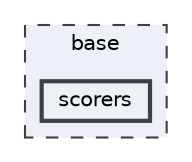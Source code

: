 digraph "base/scorers"
{
 // LATEX_PDF_SIZE
  bgcolor="transparent";
  edge [fontname=Helvetica,fontsize=10,labelfontname=Helvetica,labelfontsize=10];
  node [fontname=Helvetica,fontsize=10,shape=box,height=0.2,width=0.4];
  compound=true
  subgraph clusterdir_e914ee4d4a44400f1fdb170cb4ead18a {
    graph [ bgcolor="#edf0f7", pencolor="grey25", label="base", fontname=Helvetica,fontsize=10 style="filled,dashed", URL="dir_e914ee4d4a44400f1fdb170cb4ead18a.html",tooltip=""]
  dir_9ef5df912637ca1a75bfe4ae563a981a [label="scorers", fillcolor="#edf0f7", color="grey25", style="filled,bold", URL="dir_9ef5df912637ca1a75bfe4ae563a981a.html",tooltip=""];
  }
}
